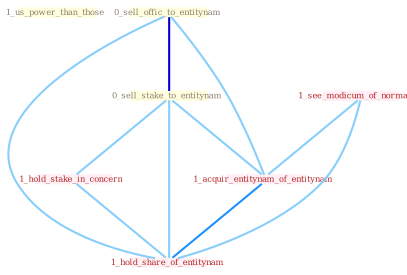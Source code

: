 Graph G{ 
    node
    [shape=polygon,style=filled,width=.5,height=.06,color="#BDFCC9",fixedsize=true,fontsize=4,
    fontcolor="#2f4f4f"];
    {node
    [color="#ffffe0", fontcolor="#8b7d6b"] "1_us_power_than_those " "0_sell_offic_to_entitynam " "0_sell_stake_to_entitynam "}
{node [color="#fff0f5", fontcolor="#b22222"] "1_hold_stake_in_concern " "1_see_modicum_of_normalci " "1_acquir_entitynam_of_entitynam " "1_hold_share_of_entitynam "}
edge [color="#B0E2FF"];

	"0_sell_offic_to_entitynam " -- "0_sell_stake_to_entitynam " [w="3", color="#0000cd" , len=0.6];
	"0_sell_offic_to_entitynam " -- "1_acquir_entitynam_of_entitynam " [w="1", color="#87cefa" ];
	"0_sell_offic_to_entitynam " -- "1_hold_share_of_entitynam " [w="1", color="#87cefa" ];
	"0_sell_stake_to_entitynam " -- "1_hold_stake_in_concern " [w="1", color="#87cefa" ];
	"0_sell_stake_to_entitynam " -- "1_acquir_entitynam_of_entitynam " [w="1", color="#87cefa" ];
	"0_sell_stake_to_entitynam " -- "1_hold_share_of_entitynam " [w="1", color="#87cefa" ];
	"1_hold_stake_in_concern " -- "1_hold_share_of_entitynam " [w="1", color="#87cefa" ];
	"1_see_modicum_of_normalci " -- "1_acquir_entitynam_of_entitynam " [w="1", color="#87cefa" ];
	"1_see_modicum_of_normalci " -- "1_hold_share_of_entitynam " [w="1", color="#87cefa" ];
	"1_acquir_entitynam_of_entitynam " -- "1_hold_share_of_entitynam " [w="2", color="#1e90ff" , len=0.8];
}